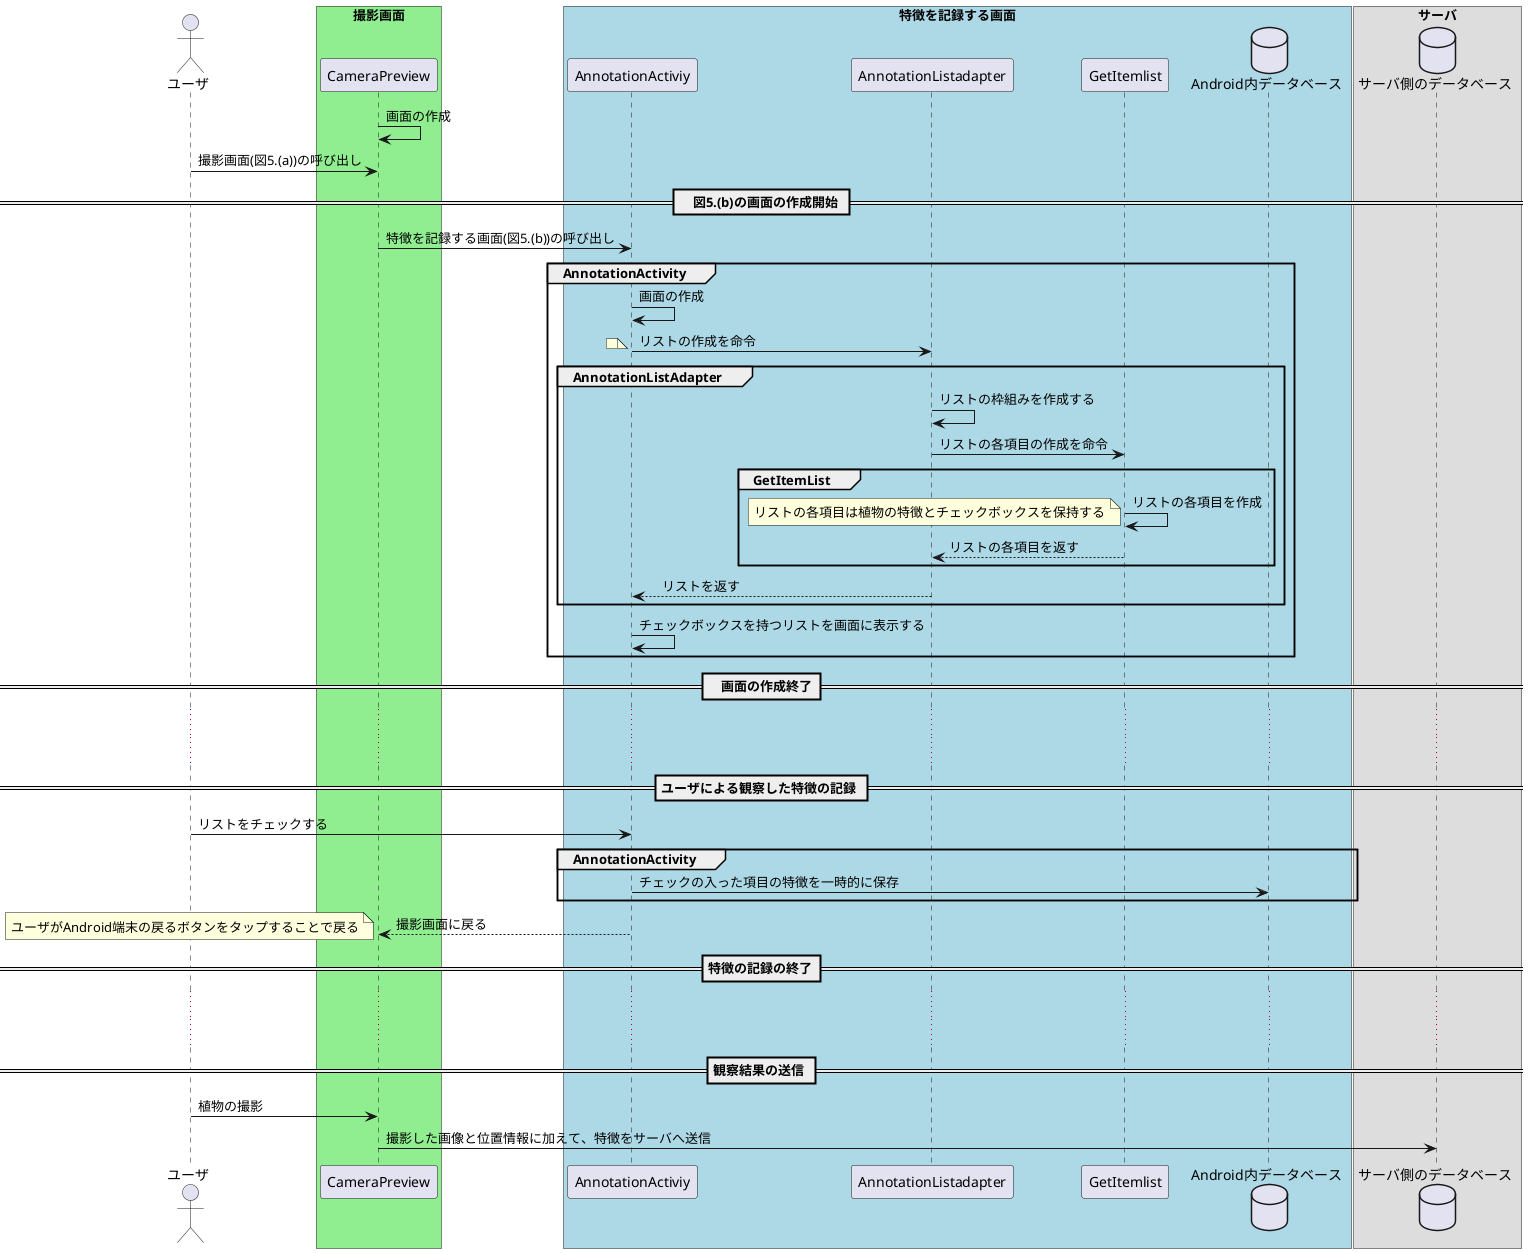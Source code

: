 @startuml

actor ユーザ as u

box "撮影画面" #LightGreen
participant CameraPreview as cp
cp -> cp :画面の作成
u -> cp:撮影画面(図5.(a))の呼び出し
end box



box "特徴を記録する画面" #LightBlue
participant AnnotationActiviy as main
participant AnnotationListadapter as adapter
participant GetItemlist as get
database Android内データベース as db
end box


==　図5.(b)の画面の作成開始 ==

cp -> main:特徴を記録する画面(図5.(b))の呼び出し


group AnnotationActivity

main -> main :画面の作成
main -> adapter : リストの作成を命令
note left :

group AnnotationListAdapter
adapter -> adapter :リストの枠組みを作成する

adapter -> get :リストの各項目の作成を命令




group GetItemList
get -> get :リストの各項目を作成
note left :リストの各項目は植物の特徴とチェックボックスを保持する
get --> adapter : リストの各項目を返す
end

adapter --> main:　リストを返す




end
main ->main: チェックボックスを持つリストを画面に表示する



end
==　画面の作成終了==
...
...


== ユーザによる観察した特徴の記録 ==
u -> main:リストをチェックする
group AnnotationActivity
main -> db:チェックの入った項目の特徴を一時的に保存
end

main --> cp :撮影画面に戻る
note left : ユーザがAndroid端末の戻るボタンをタップすることで戻る
==特徴の記録の終了==
...
...
== 観察結果の送信 ==

u  -> cp :植物の撮影
box "サーバ"

database サーバ側のデータベース as db2

endbox
cp -> db2:撮影した画像と位置情報に加えて、特徴をサーバへ送信





@enduml